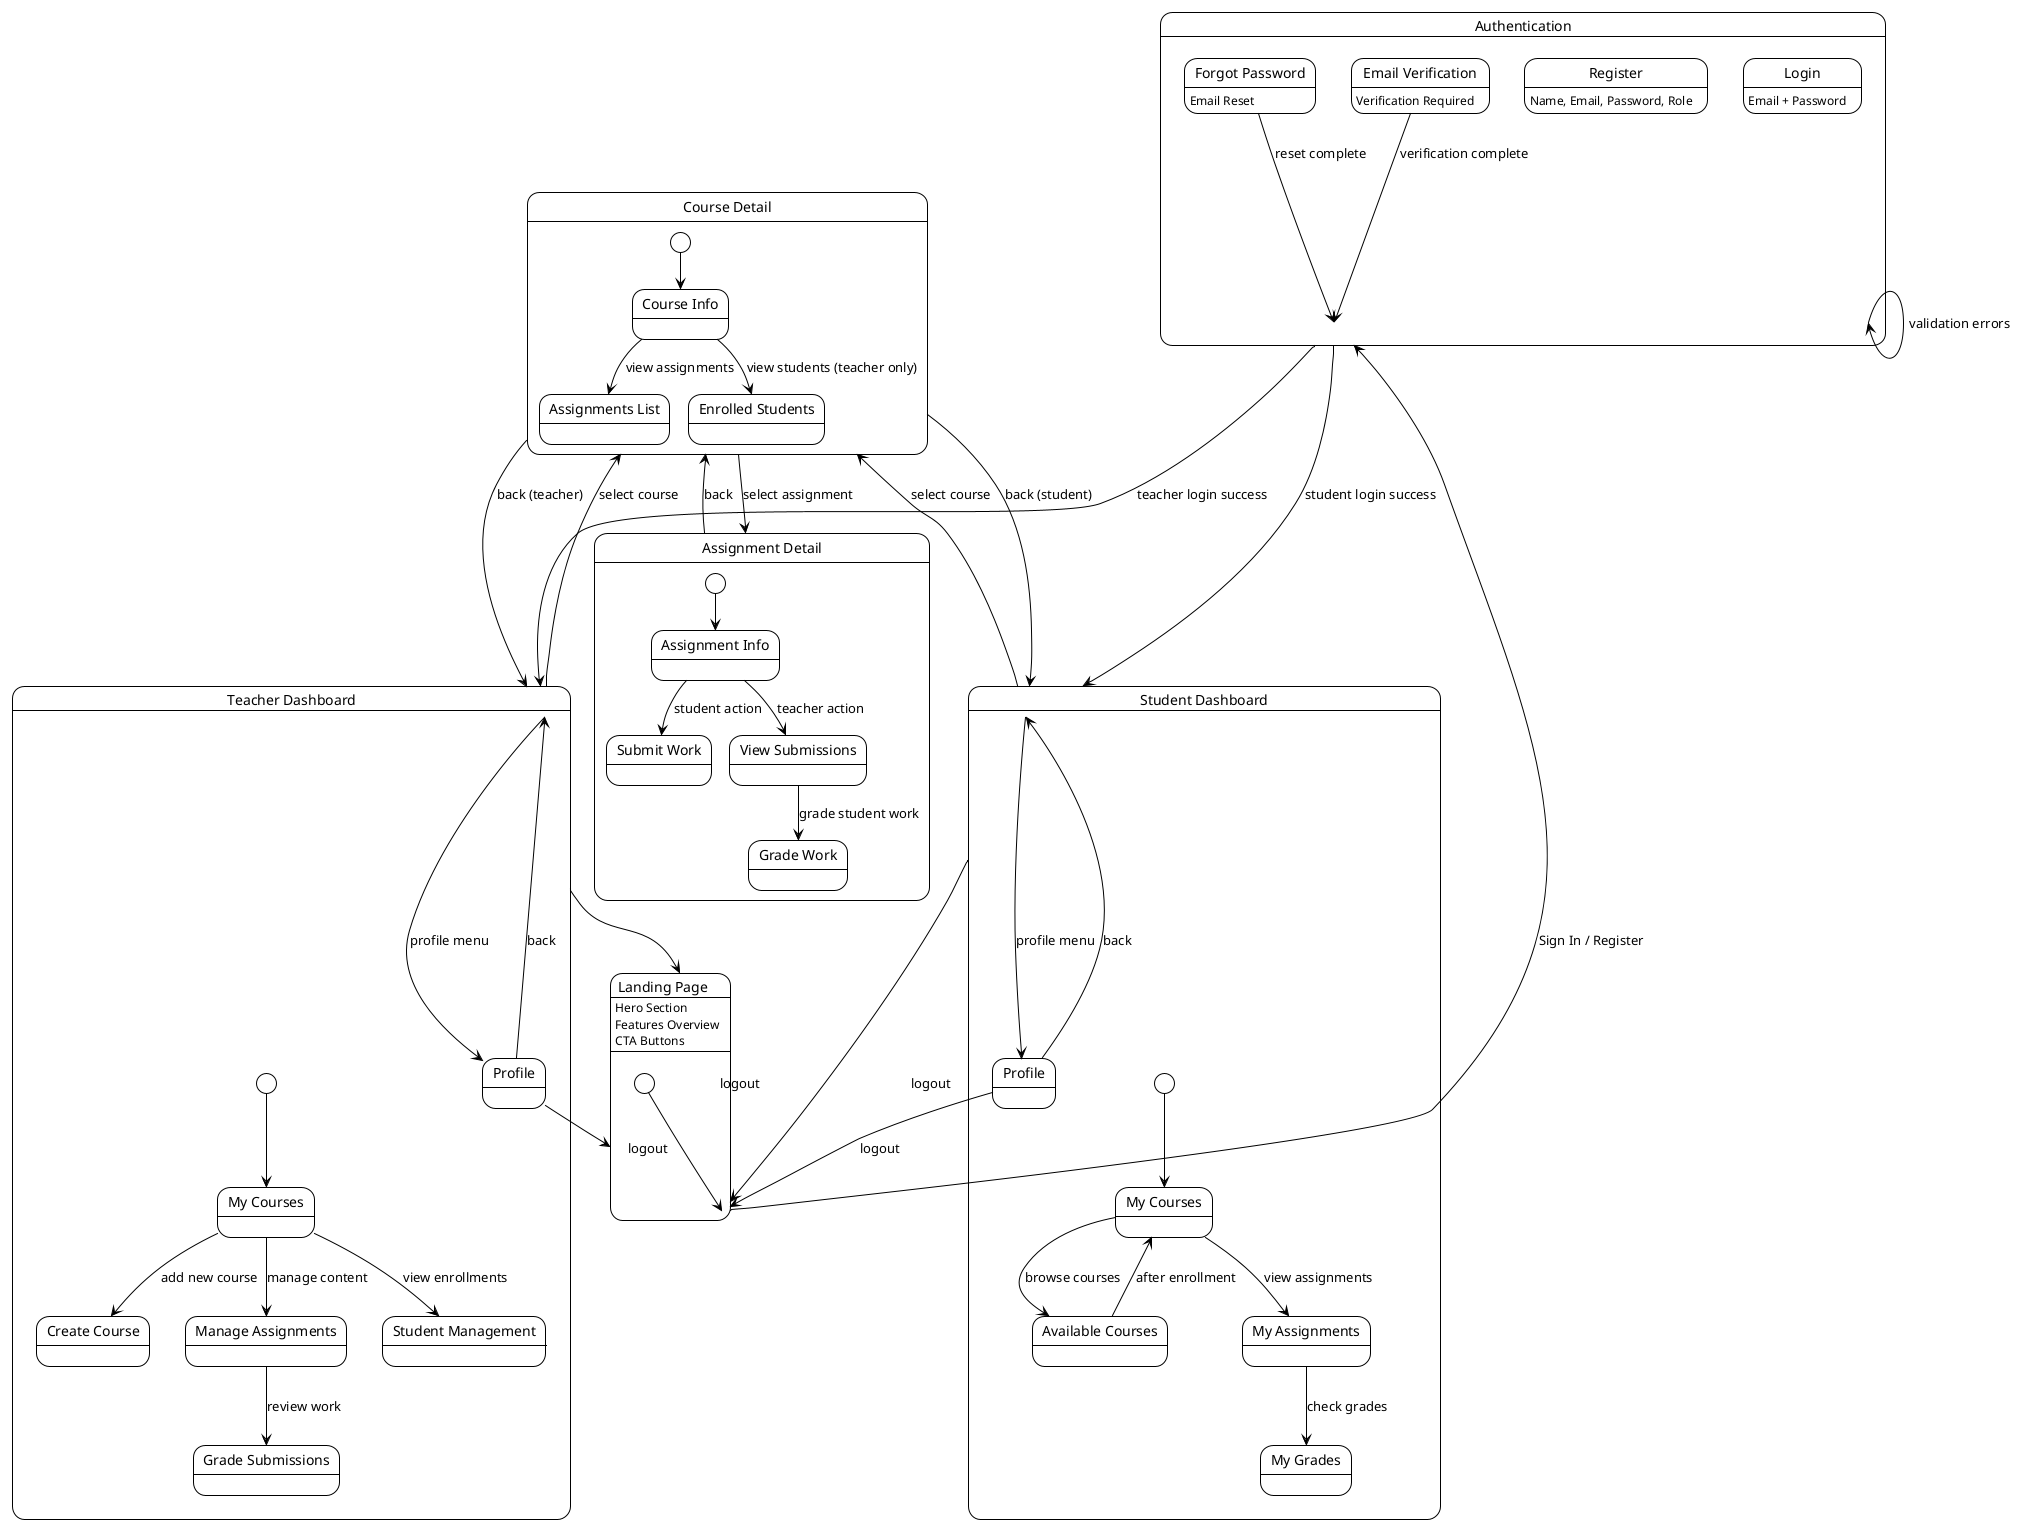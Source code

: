 @startuml SmartLearn_Navigation
!theme plain

state "Landing Page" as Landing {
  [*] --> Landing
  Landing : Hero Section
  Landing : Features Overview
  Landing : CTA Buttons
}

state "Authentication" as Auth {
  state "Login" as Login
  state "Register" as Register
  state "Forgot Password" as ForgotPwd
  state "Email Verification" as EmailVerify
  
  Login : Email + Password
  Register : Name, Email, Password, Role
  ForgotPwd : Email Reset
  EmailVerify : Verification Required
}

state "Student Dashboard" as StudentDash {
  state "My Courses" as MyCourses
  state "Available Courses" as AvailableCourses
  state "My Assignments" as MyAssignments
  state "My Grades" as MyGrades
  state "Profile" as StudentProfile
  
  [*] --> MyCourses
  MyCourses --> AvailableCourses : browse courses
  MyCourses --> MyAssignments : view assignments
  MyAssignments --> MyGrades : check grades
  AvailableCourses --> MyCourses : after enrollment
}

state "Teacher Dashboard" as TeacherDash {
  state "My Courses" as TeacherCourses
  state "Create Course" as CreateCourse
  state "Manage Assignments" as ManageAssignments
  state "Grade Submissions" as GradeSubmissions
  state "Student Management" as StudentMgmt
  state "Profile" as TeacherProfile
  
  [*] --> TeacherCourses
  TeacherCourses --> CreateCourse : add new course
  TeacherCourses --> ManageAssignments : manage content
  ManageAssignments --> GradeSubmissions : review work
  TeacherCourses --> StudentMgmt : view enrollments
}

state "Course Detail" as CourseDetail {
  state "Course Info" as CourseInfo
  state "Assignments List" as AssignmentsList
  state "Enrolled Students" as EnrolledStudents
  
  [*] --> CourseInfo
  CourseInfo --> AssignmentsList : view assignments
  CourseInfo --> EnrolledStudents : view students (teacher only)
}

state "Assignment Detail" as AssignmentDetail {
  state "Assignment Info" as AssignmentInfo
  state "Submit Work" as SubmitWork
  state "View Submissions" as ViewSubmissions
  state "Grade Work" as GradeWork
  
  [*] --> AssignmentInfo
  AssignmentInfo --> SubmitWork : student action
  AssignmentInfo --> ViewSubmissions : teacher action
  ViewSubmissions --> GradeWork : grade student work
}

' Navigation flows
Landing --> Auth : Sign In / Register
Auth --> StudentDash : student login success
Auth --> TeacherDash : teacher login success

StudentDash --> CourseDetail : select course
TeacherDash --> CourseDetail : select course
CourseDetail --> AssignmentDetail : select assignment

StudentDash --> StudentProfile : profile menu
TeacherDash --> TeacherProfile : profile menu

' Back navigation
CourseDetail --> StudentDash : back (student)
CourseDetail --> TeacherDash : back (teacher)
AssignmentDetail --> CourseDetail : back
StudentProfile --> StudentDash : back
TeacherProfile --> TeacherDash : back

' Logout flows
StudentDash --> Landing : logout
TeacherDash --> Landing : logout
StudentProfile --> Landing : logout
TeacherProfile --> Landing : logout

' Error states
Auth --> Auth : validation errors
EmailVerify --> Auth : verification complete
ForgotPwd --> Auth : reset complete

@enduml